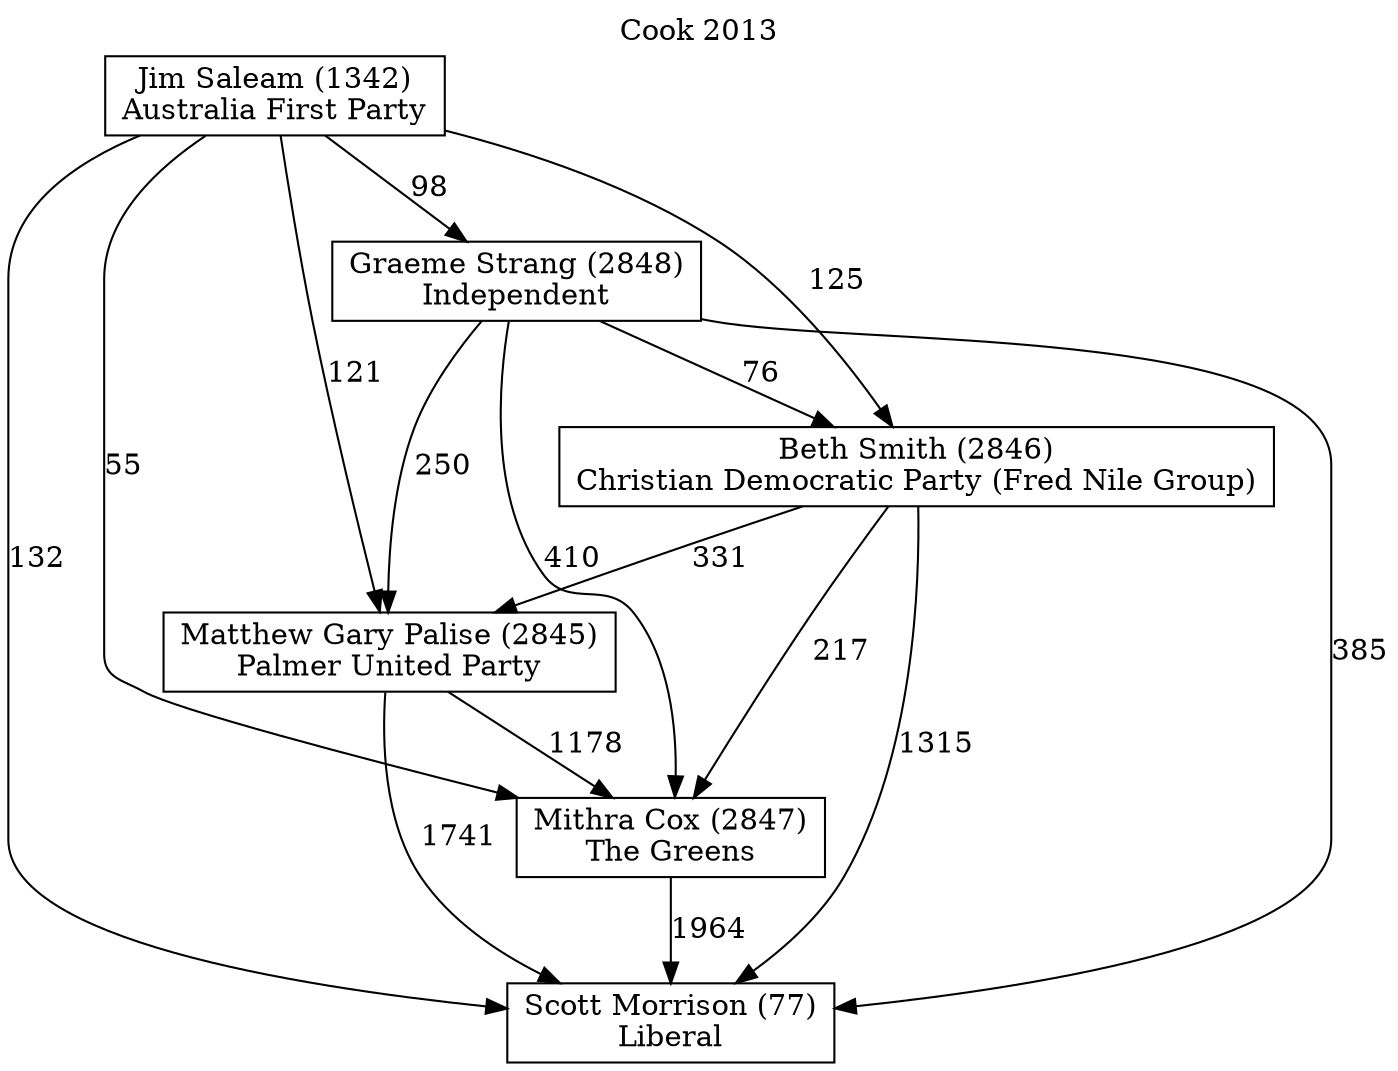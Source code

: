 // House preference flow
digraph "Scott Morrison (77)_Cook_2013" {
	graph [label="Cook 2013" labelloc=t mclimit=2]
	node [shape=box]
	"Scott Morrison (77)" [label="Scott Morrison (77)
Liberal"]
	"Mithra Cox (2847)" [label="Mithra Cox (2847)
The Greens"]
	"Matthew Gary Palise (2845)" [label="Matthew Gary Palise (2845)
Palmer United Party"]
	"Beth Smith (2846)" [label="Beth Smith (2846)
Christian Democratic Party (Fred Nile Group)"]
	"Graeme Strang (2848)" [label="Graeme Strang (2848)
Independent"]
	"Jim Saleam (1342)" [label="Jim Saleam (1342)
Australia First Party"]
	"Mithra Cox (2847)" -> "Scott Morrison (77)" [label=1964]
	"Matthew Gary Palise (2845)" -> "Mithra Cox (2847)" [label=1178]
	"Beth Smith (2846)" -> "Matthew Gary Palise (2845)" [label=331]
	"Graeme Strang (2848)" -> "Beth Smith (2846)" [label=76]
	"Jim Saleam (1342)" -> "Graeme Strang (2848)" [label=98]
	"Matthew Gary Palise (2845)" -> "Scott Morrison (77)" [label=1741]
	"Beth Smith (2846)" -> "Scott Morrison (77)" [label=1315]
	"Graeme Strang (2848)" -> "Scott Morrison (77)" [label=385]
	"Jim Saleam (1342)" -> "Scott Morrison (77)" [label=132]
	"Jim Saleam (1342)" -> "Beth Smith (2846)" [label=125]
	"Graeme Strang (2848)" -> "Matthew Gary Palise (2845)" [label=250]
	"Jim Saleam (1342)" -> "Matthew Gary Palise (2845)" [label=121]
	"Beth Smith (2846)" -> "Mithra Cox (2847)" [label=217]
	"Graeme Strang (2848)" -> "Mithra Cox (2847)" [label=410]
	"Jim Saleam (1342)" -> "Mithra Cox (2847)" [label=55]
}
